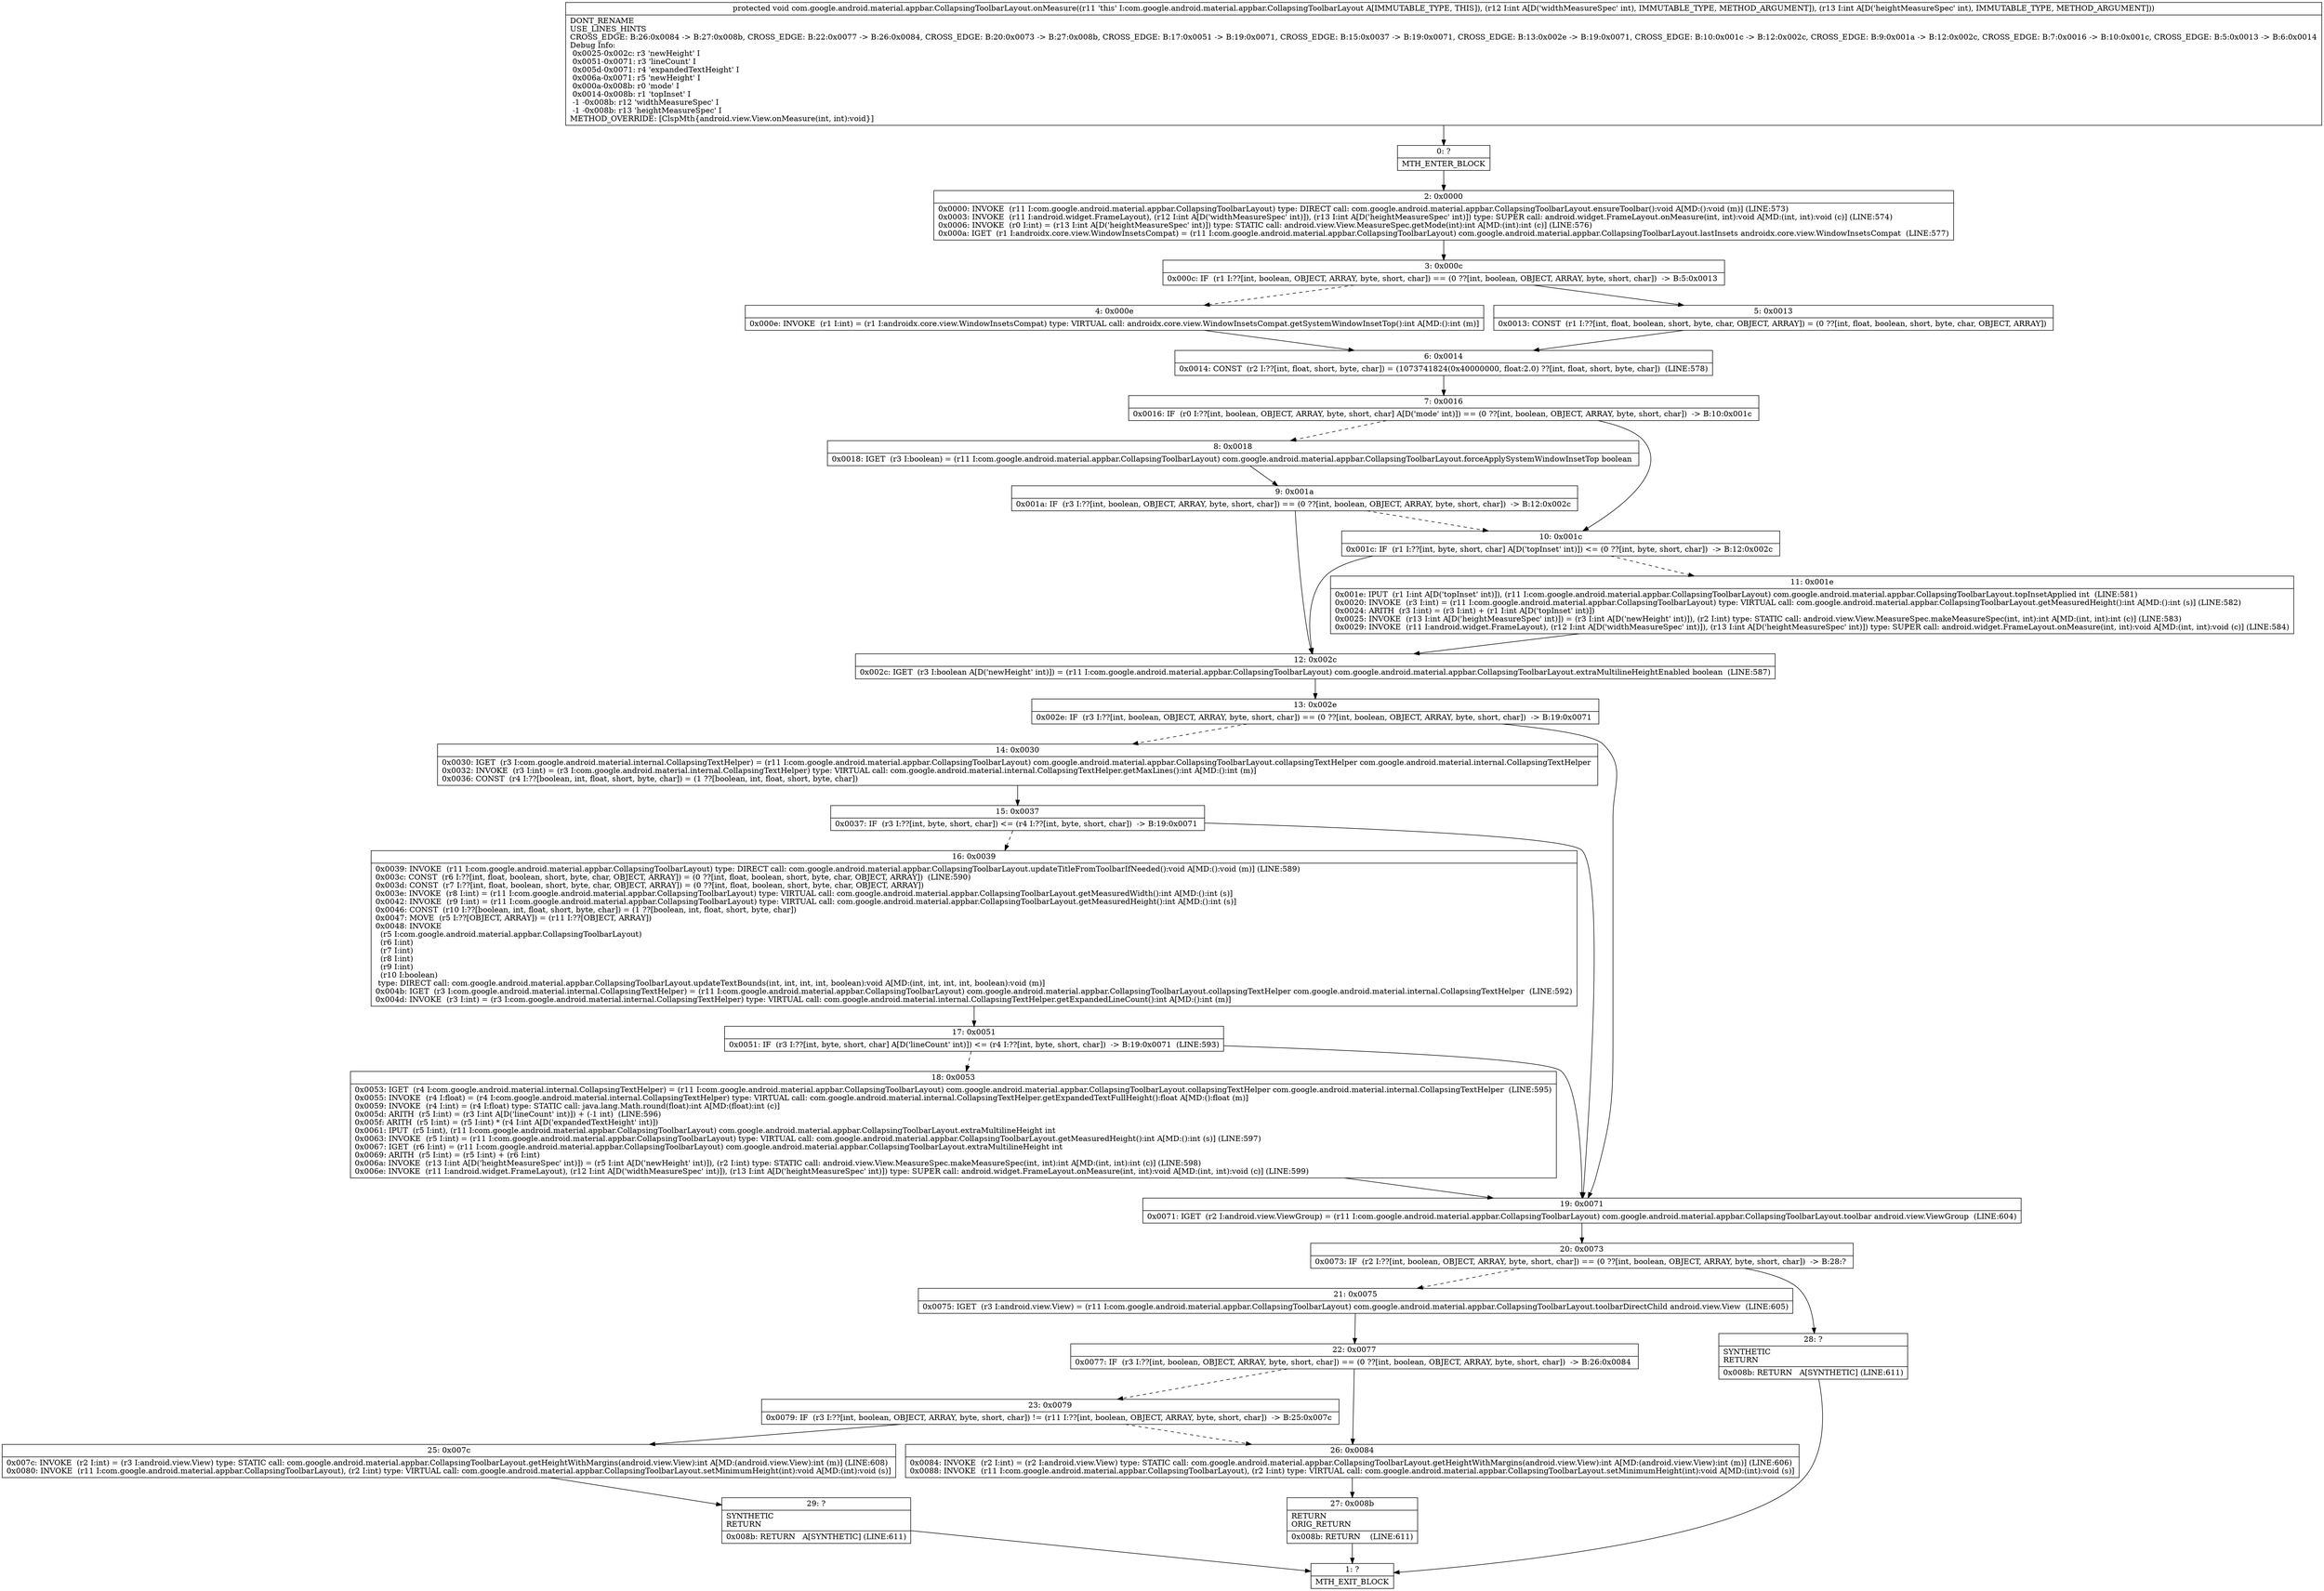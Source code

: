 digraph "CFG forcom.google.android.material.appbar.CollapsingToolbarLayout.onMeasure(II)V" {
Node_0 [shape=record,label="{0\:\ ?|MTH_ENTER_BLOCK\l}"];
Node_2 [shape=record,label="{2\:\ 0x0000|0x0000: INVOKE  (r11 I:com.google.android.material.appbar.CollapsingToolbarLayout) type: DIRECT call: com.google.android.material.appbar.CollapsingToolbarLayout.ensureToolbar():void A[MD:():void (m)] (LINE:573)\l0x0003: INVOKE  (r11 I:android.widget.FrameLayout), (r12 I:int A[D('widthMeasureSpec' int)]), (r13 I:int A[D('heightMeasureSpec' int)]) type: SUPER call: android.widget.FrameLayout.onMeasure(int, int):void A[MD:(int, int):void (c)] (LINE:574)\l0x0006: INVOKE  (r0 I:int) = (r13 I:int A[D('heightMeasureSpec' int)]) type: STATIC call: android.view.View.MeasureSpec.getMode(int):int A[MD:(int):int (c)] (LINE:576)\l0x000a: IGET  (r1 I:androidx.core.view.WindowInsetsCompat) = (r11 I:com.google.android.material.appbar.CollapsingToolbarLayout) com.google.android.material.appbar.CollapsingToolbarLayout.lastInsets androidx.core.view.WindowInsetsCompat  (LINE:577)\l}"];
Node_3 [shape=record,label="{3\:\ 0x000c|0x000c: IF  (r1 I:??[int, boolean, OBJECT, ARRAY, byte, short, char]) == (0 ??[int, boolean, OBJECT, ARRAY, byte, short, char])  \-\> B:5:0x0013 \l}"];
Node_4 [shape=record,label="{4\:\ 0x000e|0x000e: INVOKE  (r1 I:int) = (r1 I:androidx.core.view.WindowInsetsCompat) type: VIRTUAL call: androidx.core.view.WindowInsetsCompat.getSystemWindowInsetTop():int A[MD:():int (m)]\l}"];
Node_6 [shape=record,label="{6\:\ 0x0014|0x0014: CONST  (r2 I:??[int, float, short, byte, char]) = (1073741824(0x40000000, float:2.0) ??[int, float, short, byte, char])  (LINE:578)\l}"];
Node_7 [shape=record,label="{7\:\ 0x0016|0x0016: IF  (r0 I:??[int, boolean, OBJECT, ARRAY, byte, short, char] A[D('mode' int)]) == (0 ??[int, boolean, OBJECT, ARRAY, byte, short, char])  \-\> B:10:0x001c \l}"];
Node_8 [shape=record,label="{8\:\ 0x0018|0x0018: IGET  (r3 I:boolean) = (r11 I:com.google.android.material.appbar.CollapsingToolbarLayout) com.google.android.material.appbar.CollapsingToolbarLayout.forceApplySystemWindowInsetTop boolean \l}"];
Node_9 [shape=record,label="{9\:\ 0x001a|0x001a: IF  (r3 I:??[int, boolean, OBJECT, ARRAY, byte, short, char]) == (0 ??[int, boolean, OBJECT, ARRAY, byte, short, char])  \-\> B:12:0x002c \l}"];
Node_12 [shape=record,label="{12\:\ 0x002c|0x002c: IGET  (r3 I:boolean A[D('newHeight' int)]) = (r11 I:com.google.android.material.appbar.CollapsingToolbarLayout) com.google.android.material.appbar.CollapsingToolbarLayout.extraMultilineHeightEnabled boolean  (LINE:587)\l}"];
Node_13 [shape=record,label="{13\:\ 0x002e|0x002e: IF  (r3 I:??[int, boolean, OBJECT, ARRAY, byte, short, char]) == (0 ??[int, boolean, OBJECT, ARRAY, byte, short, char])  \-\> B:19:0x0071 \l}"];
Node_14 [shape=record,label="{14\:\ 0x0030|0x0030: IGET  (r3 I:com.google.android.material.internal.CollapsingTextHelper) = (r11 I:com.google.android.material.appbar.CollapsingToolbarLayout) com.google.android.material.appbar.CollapsingToolbarLayout.collapsingTextHelper com.google.android.material.internal.CollapsingTextHelper \l0x0032: INVOKE  (r3 I:int) = (r3 I:com.google.android.material.internal.CollapsingTextHelper) type: VIRTUAL call: com.google.android.material.internal.CollapsingTextHelper.getMaxLines():int A[MD:():int (m)]\l0x0036: CONST  (r4 I:??[boolean, int, float, short, byte, char]) = (1 ??[boolean, int, float, short, byte, char]) \l}"];
Node_15 [shape=record,label="{15\:\ 0x0037|0x0037: IF  (r3 I:??[int, byte, short, char]) \<= (r4 I:??[int, byte, short, char])  \-\> B:19:0x0071 \l}"];
Node_16 [shape=record,label="{16\:\ 0x0039|0x0039: INVOKE  (r11 I:com.google.android.material.appbar.CollapsingToolbarLayout) type: DIRECT call: com.google.android.material.appbar.CollapsingToolbarLayout.updateTitleFromToolbarIfNeeded():void A[MD:():void (m)] (LINE:589)\l0x003c: CONST  (r6 I:??[int, float, boolean, short, byte, char, OBJECT, ARRAY]) = (0 ??[int, float, boolean, short, byte, char, OBJECT, ARRAY])  (LINE:590)\l0x003d: CONST  (r7 I:??[int, float, boolean, short, byte, char, OBJECT, ARRAY]) = (0 ??[int, float, boolean, short, byte, char, OBJECT, ARRAY]) \l0x003e: INVOKE  (r8 I:int) = (r11 I:com.google.android.material.appbar.CollapsingToolbarLayout) type: VIRTUAL call: com.google.android.material.appbar.CollapsingToolbarLayout.getMeasuredWidth():int A[MD:():int (s)]\l0x0042: INVOKE  (r9 I:int) = (r11 I:com.google.android.material.appbar.CollapsingToolbarLayout) type: VIRTUAL call: com.google.android.material.appbar.CollapsingToolbarLayout.getMeasuredHeight():int A[MD:():int (s)]\l0x0046: CONST  (r10 I:??[boolean, int, float, short, byte, char]) = (1 ??[boolean, int, float, short, byte, char]) \l0x0047: MOVE  (r5 I:??[OBJECT, ARRAY]) = (r11 I:??[OBJECT, ARRAY]) \l0x0048: INVOKE  \l  (r5 I:com.google.android.material.appbar.CollapsingToolbarLayout)\l  (r6 I:int)\l  (r7 I:int)\l  (r8 I:int)\l  (r9 I:int)\l  (r10 I:boolean)\l type: DIRECT call: com.google.android.material.appbar.CollapsingToolbarLayout.updateTextBounds(int, int, int, int, boolean):void A[MD:(int, int, int, int, boolean):void (m)]\l0x004b: IGET  (r3 I:com.google.android.material.internal.CollapsingTextHelper) = (r11 I:com.google.android.material.appbar.CollapsingToolbarLayout) com.google.android.material.appbar.CollapsingToolbarLayout.collapsingTextHelper com.google.android.material.internal.CollapsingTextHelper  (LINE:592)\l0x004d: INVOKE  (r3 I:int) = (r3 I:com.google.android.material.internal.CollapsingTextHelper) type: VIRTUAL call: com.google.android.material.internal.CollapsingTextHelper.getExpandedLineCount():int A[MD:():int (m)]\l}"];
Node_17 [shape=record,label="{17\:\ 0x0051|0x0051: IF  (r3 I:??[int, byte, short, char] A[D('lineCount' int)]) \<= (r4 I:??[int, byte, short, char])  \-\> B:19:0x0071  (LINE:593)\l}"];
Node_18 [shape=record,label="{18\:\ 0x0053|0x0053: IGET  (r4 I:com.google.android.material.internal.CollapsingTextHelper) = (r11 I:com.google.android.material.appbar.CollapsingToolbarLayout) com.google.android.material.appbar.CollapsingToolbarLayout.collapsingTextHelper com.google.android.material.internal.CollapsingTextHelper  (LINE:595)\l0x0055: INVOKE  (r4 I:float) = (r4 I:com.google.android.material.internal.CollapsingTextHelper) type: VIRTUAL call: com.google.android.material.internal.CollapsingTextHelper.getExpandedTextFullHeight():float A[MD:():float (m)]\l0x0059: INVOKE  (r4 I:int) = (r4 I:float) type: STATIC call: java.lang.Math.round(float):int A[MD:(float):int (c)]\l0x005d: ARITH  (r5 I:int) = (r3 I:int A[D('lineCount' int)]) + (\-1 int)  (LINE:596)\l0x005f: ARITH  (r5 I:int) = (r5 I:int) * (r4 I:int A[D('expandedTextHeight' int)]) \l0x0061: IPUT  (r5 I:int), (r11 I:com.google.android.material.appbar.CollapsingToolbarLayout) com.google.android.material.appbar.CollapsingToolbarLayout.extraMultilineHeight int \l0x0063: INVOKE  (r5 I:int) = (r11 I:com.google.android.material.appbar.CollapsingToolbarLayout) type: VIRTUAL call: com.google.android.material.appbar.CollapsingToolbarLayout.getMeasuredHeight():int A[MD:():int (s)] (LINE:597)\l0x0067: IGET  (r6 I:int) = (r11 I:com.google.android.material.appbar.CollapsingToolbarLayout) com.google.android.material.appbar.CollapsingToolbarLayout.extraMultilineHeight int \l0x0069: ARITH  (r5 I:int) = (r5 I:int) + (r6 I:int) \l0x006a: INVOKE  (r13 I:int A[D('heightMeasureSpec' int)]) = (r5 I:int A[D('newHeight' int)]), (r2 I:int) type: STATIC call: android.view.View.MeasureSpec.makeMeasureSpec(int, int):int A[MD:(int, int):int (c)] (LINE:598)\l0x006e: INVOKE  (r11 I:android.widget.FrameLayout), (r12 I:int A[D('widthMeasureSpec' int)]), (r13 I:int A[D('heightMeasureSpec' int)]) type: SUPER call: android.widget.FrameLayout.onMeasure(int, int):void A[MD:(int, int):void (c)] (LINE:599)\l}"];
Node_19 [shape=record,label="{19\:\ 0x0071|0x0071: IGET  (r2 I:android.view.ViewGroup) = (r11 I:com.google.android.material.appbar.CollapsingToolbarLayout) com.google.android.material.appbar.CollapsingToolbarLayout.toolbar android.view.ViewGroup  (LINE:604)\l}"];
Node_20 [shape=record,label="{20\:\ 0x0073|0x0073: IF  (r2 I:??[int, boolean, OBJECT, ARRAY, byte, short, char]) == (0 ??[int, boolean, OBJECT, ARRAY, byte, short, char])  \-\> B:28:? \l}"];
Node_21 [shape=record,label="{21\:\ 0x0075|0x0075: IGET  (r3 I:android.view.View) = (r11 I:com.google.android.material.appbar.CollapsingToolbarLayout) com.google.android.material.appbar.CollapsingToolbarLayout.toolbarDirectChild android.view.View  (LINE:605)\l}"];
Node_22 [shape=record,label="{22\:\ 0x0077|0x0077: IF  (r3 I:??[int, boolean, OBJECT, ARRAY, byte, short, char]) == (0 ??[int, boolean, OBJECT, ARRAY, byte, short, char])  \-\> B:26:0x0084 \l}"];
Node_23 [shape=record,label="{23\:\ 0x0079|0x0079: IF  (r3 I:??[int, boolean, OBJECT, ARRAY, byte, short, char]) != (r11 I:??[int, boolean, OBJECT, ARRAY, byte, short, char])  \-\> B:25:0x007c \l}"];
Node_25 [shape=record,label="{25\:\ 0x007c|0x007c: INVOKE  (r2 I:int) = (r3 I:android.view.View) type: STATIC call: com.google.android.material.appbar.CollapsingToolbarLayout.getHeightWithMargins(android.view.View):int A[MD:(android.view.View):int (m)] (LINE:608)\l0x0080: INVOKE  (r11 I:com.google.android.material.appbar.CollapsingToolbarLayout), (r2 I:int) type: VIRTUAL call: com.google.android.material.appbar.CollapsingToolbarLayout.setMinimumHeight(int):void A[MD:(int):void (s)]\l}"];
Node_29 [shape=record,label="{29\:\ ?|SYNTHETIC\lRETURN\l|0x008b: RETURN   A[SYNTHETIC] (LINE:611)\l}"];
Node_1 [shape=record,label="{1\:\ ?|MTH_EXIT_BLOCK\l}"];
Node_26 [shape=record,label="{26\:\ 0x0084|0x0084: INVOKE  (r2 I:int) = (r2 I:android.view.View) type: STATIC call: com.google.android.material.appbar.CollapsingToolbarLayout.getHeightWithMargins(android.view.View):int A[MD:(android.view.View):int (m)] (LINE:606)\l0x0088: INVOKE  (r11 I:com.google.android.material.appbar.CollapsingToolbarLayout), (r2 I:int) type: VIRTUAL call: com.google.android.material.appbar.CollapsingToolbarLayout.setMinimumHeight(int):void A[MD:(int):void (s)]\l}"];
Node_27 [shape=record,label="{27\:\ 0x008b|RETURN\lORIG_RETURN\l|0x008b: RETURN    (LINE:611)\l}"];
Node_28 [shape=record,label="{28\:\ ?|SYNTHETIC\lRETURN\l|0x008b: RETURN   A[SYNTHETIC] (LINE:611)\l}"];
Node_10 [shape=record,label="{10\:\ 0x001c|0x001c: IF  (r1 I:??[int, byte, short, char] A[D('topInset' int)]) \<= (0 ??[int, byte, short, char])  \-\> B:12:0x002c \l}"];
Node_11 [shape=record,label="{11\:\ 0x001e|0x001e: IPUT  (r1 I:int A[D('topInset' int)]), (r11 I:com.google.android.material.appbar.CollapsingToolbarLayout) com.google.android.material.appbar.CollapsingToolbarLayout.topInsetApplied int  (LINE:581)\l0x0020: INVOKE  (r3 I:int) = (r11 I:com.google.android.material.appbar.CollapsingToolbarLayout) type: VIRTUAL call: com.google.android.material.appbar.CollapsingToolbarLayout.getMeasuredHeight():int A[MD:():int (s)] (LINE:582)\l0x0024: ARITH  (r3 I:int) = (r3 I:int) + (r1 I:int A[D('topInset' int)]) \l0x0025: INVOKE  (r13 I:int A[D('heightMeasureSpec' int)]) = (r3 I:int A[D('newHeight' int)]), (r2 I:int) type: STATIC call: android.view.View.MeasureSpec.makeMeasureSpec(int, int):int A[MD:(int, int):int (c)] (LINE:583)\l0x0029: INVOKE  (r11 I:android.widget.FrameLayout), (r12 I:int A[D('widthMeasureSpec' int)]), (r13 I:int A[D('heightMeasureSpec' int)]) type: SUPER call: android.widget.FrameLayout.onMeasure(int, int):void A[MD:(int, int):void (c)] (LINE:584)\l}"];
Node_5 [shape=record,label="{5\:\ 0x0013|0x0013: CONST  (r1 I:??[int, float, boolean, short, byte, char, OBJECT, ARRAY]) = (0 ??[int, float, boolean, short, byte, char, OBJECT, ARRAY]) \l}"];
MethodNode[shape=record,label="{protected void com.google.android.material.appbar.CollapsingToolbarLayout.onMeasure((r11 'this' I:com.google.android.material.appbar.CollapsingToolbarLayout A[IMMUTABLE_TYPE, THIS]), (r12 I:int A[D('widthMeasureSpec' int), IMMUTABLE_TYPE, METHOD_ARGUMENT]), (r13 I:int A[D('heightMeasureSpec' int), IMMUTABLE_TYPE, METHOD_ARGUMENT]))  | DONT_RENAME\lUSE_LINES_HINTS\lCROSS_EDGE: B:26:0x0084 \-\> B:27:0x008b, CROSS_EDGE: B:22:0x0077 \-\> B:26:0x0084, CROSS_EDGE: B:20:0x0073 \-\> B:27:0x008b, CROSS_EDGE: B:17:0x0051 \-\> B:19:0x0071, CROSS_EDGE: B:15:0x0037 \-\> B:19:0x0071, CROSS_EDGE: B:13:0x002e \-\> B:19:0x0071, CROSS_EDGE: B:10:0x001c \-\> B:12:0x002c, CROSS_EDGE: B:9:0x001a \-\> B:12:0x002c, CROSS_EDGE: B:7:0x0016 \-\> B:10:0x001c, CROSS_EDGE: B:5:0x0013 \-\> B:6:0x0014\lDebug Info:\l  0x0025\-0x002c: r3 'newHeight' I\l  0x0051\-0x0071: r3 'lineCount' I\l  0x005d\-0x0071: r4 'expandedTextHeight' I\l  0x006a\-0x0071: r5 'newHeight' I\l  0x000a\-0x008b: r0 'mode' I\l  0x0014\-0x008b: r1 'topInset' I\l  \-1 \-0x008b: r12 'widthMeasureSpec' I\l  \-1 \-0x008b: r13 'heightMeasureSpec' I\lMETHOD_OVERRIDE: [ClspMth\{android.view.View.onMeasure(int, int):void\}]\l}"];
MethodNode -> Node_0;Node_0 -> Node_2;
Node_2 -> Node_3;
Node_3 -> Node_4[style=dashed];
Node_3 -> Node_5;
Node_4 -> Node_6;
Node_6 -> Node_7;
Node_7 -> Node_8[style=dashed];
Node_7 -> Node_10;
Node_8 -> Node_9;
Node_9 -> Node_10[style=dashed];
Node_9 -> Node_12;
Node_12 -> Node_13;
Node_13 -> Node_14[style=dashed];
Node_13 -> Node_19;
Node_14 -> Node_15;
Node_15 -> Node_16[style=dashed];
Node_15 -> Node_19;
Node_16 -> Node_17;
Node_17 -> Node_18[style=dashed];
Node_17 -> Node_19;
Node_18 -> Node_19;
Node_19 -> Node_20;
Node_20 -> Node_21[style=dashed];
Node_20 -> Node_28;
Node_21 -> Node_22;
Node_22 -> Node_23[style=dashed];
Node_22 -> Node_26;
Node_23 -> Node_25;
Node_23 -> Node_26[style=dashed];
Node_25 -> Node_29;
Node_29 -> Node_1;
Node_26 -> Node_27;
Node_27 -> Node_1;
Node_28 -> Node_1;
Node_10 -> Node_11[style=dashed];
Node_10 -> Node_12;
Node_11 -> Node_12;
Node_5 -> Node_6;
}

